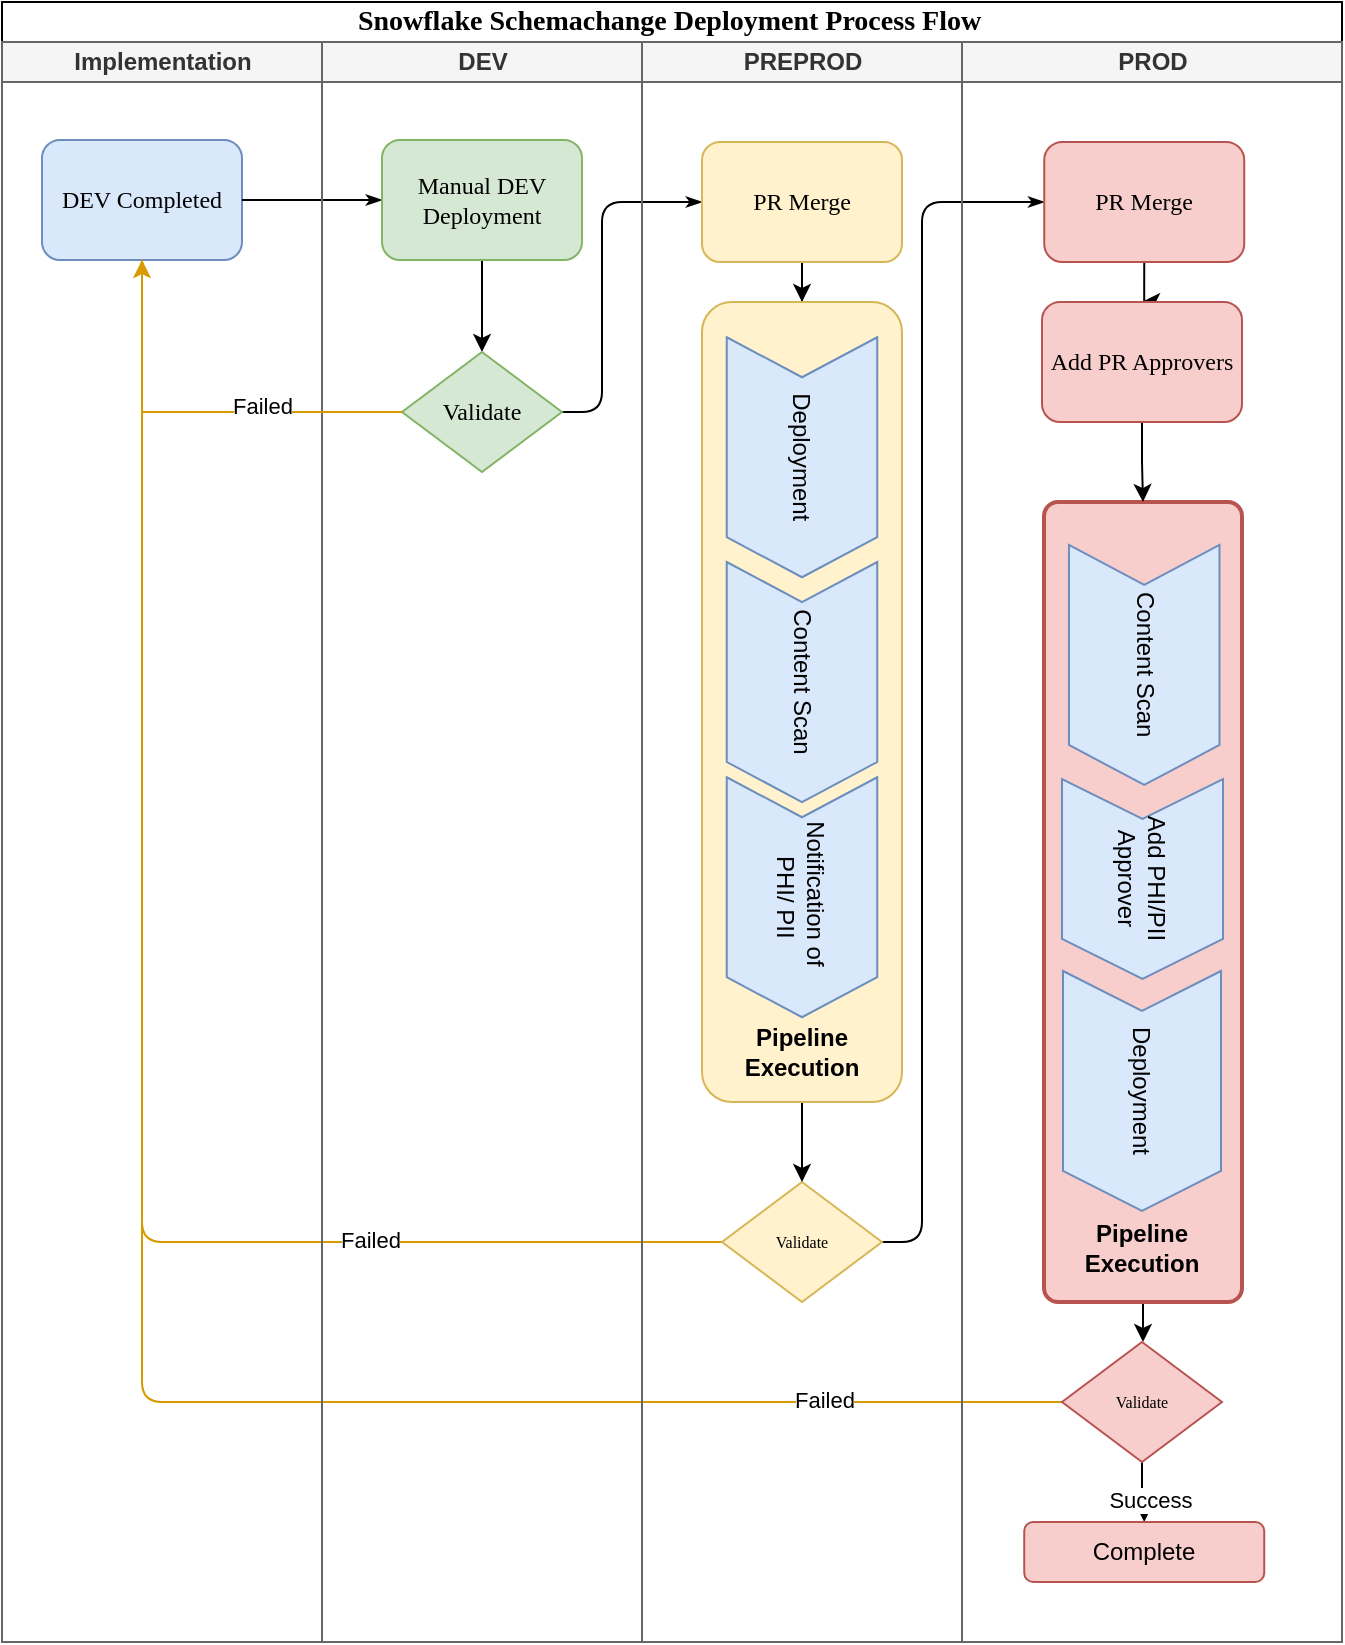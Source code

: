 <mxfile version="24.7.12">
  <diagram name="Page-1" id="74e2e168-ea6b-b213-b513-2b3c1d86103e">
    <mxGraphModel dx="678" dy="400" grid="1" gridSize="10" guides="1" tooltips="1" connect="1" arrows="1" fold="1" page="1" pageScale="1" pageWidth="1100" pageHeight="850" background="none" math="0" shadow="0">
      <root>
        <mxCell id="0" />
        <mxCell id="1" parent="0" />
        <mxCell id="77e6c97f196da883-1" value="&lt;font style=&quot;font-size: 14px;&quot;&gt;Snowflake Schemachange Deployment Process Flow&amp;nbsp;&lt;/font&gt;" style="swimlane;html=1;childLayout=stackLayout;startSize=20;rounded=0;shadow=0;labelBackgroundColor=none;strokeWidth=1;fontFamily=Verdana;fontSize=8;align=center;" parent="1" vertex="1">
          <mxGeometry x="320" y="430" width="670" height="820" as="geometry" />
        </mxCell>
        <mxCell id="77e6c97f196da883-2" value="Implementation" style="swimlane;html=1;startSize=20;fillColor=#f5f5f5;fontColor=#333333;strokeColor=#666666;" parent="77e6c97f196da883-1" vertex="1">
          <mxGeometry y="20" width="160" height="800" as="geometry" />
        </mxCell>
        <mxCell id="77e6c97f196da883-8" value="&lt;font style=&quot;font-size: 12px;&quot;&gt;DEV Completed&lt;/font&gt;" style="rounded=1;whiteSpace=wrap;html=1;shadow=0;labelBackgroundColor=none;strokeWidth=1;fontFamily=Verdana;fontSize=8;align=center;fillColor=#dae8fc;strokeColor=#6c8ebf;" parent="77e6c97f196da883-2" vertex="1">
          <mxGeometry x="20" y="49" width="100" height="60" as="geometry" />
        </mxCell>
        <mxCell id="77e6c97f196da883-26" style="edgeStyle=orthogonalEdgeStyle;rounded=1;html=1;labelBackgroundColor=none;startArrow=none;startFill=0;startSize=5;endArrow=classicThin;endFill=1;endSize=5;jettySize=auto;orthogonalLoop=1;strokeWidth=1;fontFamily=Verdana;fontSize=8" parent="77e6c97f196da883-1" source="77e6c97f196da883-8" target="77e6c97f196da883-11" edge="1">
          <mxGeometry relative="1" as="geometry" />
        </mxCell>
        <mxCell id="77e6c97f196da883-28" style="edgeStyle=orthogonalEdgeStyle;rounded=1;html=1;labelBackgroundColor=none;startArrow=none;startFill=0;startSize=5;endArrow=classicThin;endFill=1;endSize=5;jettySize=auto;orthogonalLoop=1;strokeWidth=1;fontFamily=Verdana;fontSize=8;exitX=1;exitY=0.5;exitDx=0;exitDy=0;entryX=0;entryY=0.5;entryDx=0;entryDy=0;" parent="77e6c97f196da883-1" source="xj1-G3i19I13nu__vCrl-2" target="77e6c97f196da883-12" edge="1">
          <mxGeometry relative="1" as="geometry">
            <mxPoint x="290" y="205" as="sourcePoint" />
            <Array as="points">
              <mxPoint x="300" y="205" />
              <mxPoint x="300" y="100" />
            </Array>
          </mxGeometry>
        </mxCell>
        <mxCell id="77e6c97f196da883-30" style="edgeStyle=orthogonalEdgeStyle;rounded=1;html=1;labelBackgroundColor=none;startArrow=none;startFill=0;startSize=5;endArrow=classicThin;endFill=1;endSize=5;jettySize=auto;orthogonalLoop=1;strokeWidth=1;fontFamily=Verdana;fontSize=8;entryX=0.5;entryY=1;entryDx=0;entryDy=0;fillColor=#ffe6cc;strokeColor=#d79b00;exitX=0;exitY=0.5;exitDx=0;exitDy=0;" parent="77e6c97f196da883-1" source="77e6c97f196da883-13" target="77e6c97f196da883-8" edge="1">
          <mxGeometry relative="1" as="geometry">
            <mxPoint x="240" y="235" as="targetPoint" />
            <Array as="points">
              <mxPoint x="70" y="620" />
            </Array>
          </mxGeometry>
        </mxCell>
        <mxCell id="xj1-G3i19I13nu__vCrl-8" value="Failed" style="edgeLabel;html=1;align=center;verticalAlign=middle;resizable=0;points=[];" parent="77e6c97f196da883-30" vertex="1" connectable="0">
          <mxGeometry x="-0.548" y="-1" relative="1" as="geometry">
            <mxPoint as="offset" />
          </mxGeometry>
        </mxCell>
        <mxCell id="77e6c97f196da883-31" style="edgeStyle=orthogonalEdgeStyle;rounded=1;html=1;labelBackgroundColor=none;startArrow=none;startFill=0;startSize=5;endArrow=classicThin;endFill=1;endSize=5;jettySize=auto;orthogonalLoop=1;strokeWidth=1;fontFamily=Verdana;fontSize=8;entryX=0.5;entryY=1;entryDx=0;entryDy=0;fillColor=#ffe6cc;strokeColor=#d79b00;exitX=0;exitY=0.5;exitDx=0;exitDy=0;" parent="77e6c97f196da883-1" source="xj1-G3i19I13nu__vCrl-77" target="77e6c97f196da883-8" edge="1">
          <mxGeometry relative="1" as="geometry">
            <mxPoint x="440" y="370" as="sourcePoint" />
            <mxPoint x="240" y="235" as="targetPoint" />
          </mxGeometry>
        </mxCell>
        <mxCell id="xj1-G3i19I13nu__vCrl-79" value="Failed" style="edgeLabel;html=1;align=center;verticalAlign=middle;resizable=0;points=[];" parent="77e6c97f196da883-31" vertex="1" connectable="0">
          <mxGeometry x="-0.769" y="-1" relative="1" as="geometry">
            <mxPoint as="offset" />
          </mxGeometry>
        </mxCell>
        <mxCell id="77e6c97f196da883-33" style="edgeStyle=orthogonalEdgeStyle;rounded=1;html=1;labelBackgroundColor=none;startArrow=none;startFill=0;startSize=5;endArrow=classicThin;endFill=1;endSize=5;jettySize=auto;orthogonalLoop=1;strokeWidth=1;fontFamily=Verdana;fontSize=8;entryX=0;entryY=0.5;entryDx=0;entryDy=0;exitX=1;exitY=0.5;exitDx=0;exitDy=0;" parent="77e6c97f196da883-1" source="77e6c97f196da883-13" target="77e6c97f196da883-15" edge="1">
          <mxGeometry relative="1" as="geometry">
            <Array as="points">
              <mxPoint x="460" y="620" />
              <mxPoint x="460" y="100" />
            </Array>
          </mxGeometry>
        </mxCell>
        <mxCell id="77e6c97f196da883-3" value="DEV" style="swimlane;html=1;startSize=20;fillColor=#f5f5f5;fontColor=#333333;strokeColor=#666666;" parent="77e6c97f196da883-1" vertex="1">
          <mxGeometry x="160" y="20" width="160" height="800" as="geometry" />
        </mxCell>
        <mxCell id="xj1-G3i19I13nu__vCrl-1" style="edgeStyle=orthogonalEdgeStyle;rounded=0;orthogonalLoop=1;jettySize=auto;html=1;exitX=0.5;exitY=1;exitDx=0;exitDy=0;" parent="77e6c97f196da883-3" source="77e6c97f196da883-11" edge="1">
          <mxGeometry relative="1" as="geometry">
            <mxPoint x="80" y="155" as="targetPoint" />
          </mxGeometry>
        </mxCell>
        <mxCell id="77e6c97f196da883-11" value="&lt;font style=&quot;font-size: 12px;&quot;&gt;Manual DEV Deployment&lt;/font&gt;" style="rounded=1;whiteSpace=wrap;html=1;shadow=0;labelBackgroundColor=none;strokeWidth=1;fontFamily=Verdana;fontSize=8;align=center;fillColor=#d5e8d4;strokeColor=#82b366;" parent="77e6c97f196da883-3" vertex="1">
          <mxGeometry x="30" y="49" width="100" height="60" as="geometry" />
        </mxCell>
        <mxCell id="xj1-G3i19I13nu__vCrl-2" value="&lt;font style=&quot;font-size: 12px;&quot;&gt;Validate&lt;/font&gt;" style="rhombus;whiteSpace=wrap;html=1;rounded=0;shadow=0;labelBackgroundColor=none;strokeWidth=1;fontFamily=Verdana;fontSize=8;align=center;fillColor=#d5e8d4;strokeColor=#82b366;" parent="77e6c97f196da883-3" vertex="1">
          <mxGeometry x="40" y="155" width="80" height="60" as="geometry" />
        </mxCell>
        <mxCell id="77e6c97f196da883-4" value="PREPROD" style="swimlane;html=1;startSize=20;fillColor=#f5f5f5;fontColor=#333333;strokeColor=#666666;" parent="77e6c97f196da883-1" vertex="1">
          <mxGeometry x="320" y="20" width="160" height="800" as="geometry" />
        </mxCell>
        <mxCell id="xj1-G3i19I13nu__vCrl-6" style="edgeStyle=orthogonalEdgeStyle;rounded=0;orthogonalLoop=1;jettySize=auto;html=1;" parent="77e6c97f196da883-4" source="77e6c97f196da883-12" target="xj1-G3i19I13nu__vCrl-5" edge="1">
          <mxGeometry relative="1" as="geometry" />
        </mxCell>
        <mxCell id="77e6c97f196da883-12" value="&lt;font style=&quot;font-size: 12px;&quot;&gt;PR Merge&lt;/font&gt;" style="rounded=1;whiteSpace=wrap;html=1;shadow=0;labelBackgroundColor=none;strokeWidth=1;fontFamily=Verdana;fontSize=8;align=center;fillColor=#fff2cc;strokeColor=#d6b656;" parent="77e6c97f196da883-4" vertex="1">
          <mxGeometry x="30" y="50" width="100" height="60" as="geometry" />
        </mxCell>
        <mxCell id="77e6c97f196da883-13" value="Validate" style="rhombus;whiteSpace=wrap;html=1;rounded=0;shadow=0;labelBackgroundColor=none;strokeWidth=1;fontFamily=Verdana;fontSize=8;align=center;fillColor=#fff2cc;strokeColor=#d6b656;" parent="77e6c97f196da883-4" vertex="1">
          <mxGeometry x="40" y="570" width="80" height="60" as="geometry" />
        </mxCell>
        <mxCell id="4-QMjb-365ucLHek7Qsb-2" style="edgeStyle=orthogonalEdgeStyle;rounded=0;orthogonalLoop=1;jettySize=auto;html=1;exitX=0.5;exitY=1;exitDx=0;exitDy=0;entryX=0.5;entryY=0;entryDx=0;entryDy=0;" edge="1" parent="77e6c97f196da883-4" source="xj1-G3i19I13nu__vCrl-5" target="77e6c97f196da883-13">
          <mxGeometry relative="1" as="geometry">
            <Array as="points">
              <mxPoint x="80" y="380" />
              <mxPoint x="80" y="380" />
            </Array>
          </mxGeometry>
        </mxCell>
        <mxCell id="xj1-G3i19I13nu__vCrl-5" value="" style="rounded=1;whiteSpace=wrap;html=1;shadow=0;labelBackgroundColor=none;strokeWidth=1;fontFamily=Verdana;fontSize=8;align=center;fillColor=#fff2cc;strokeColor=#d6b656;" parent="77e6c97f196da883-4" vertex="1">
          <mxGeometry x="30" y="130" width="100" height="400" as="geometry" />
        </mxCell>
        <mxCell id="4-QMjb-365ucLHek7Qsb-3" value="Deployment" style="shape=step;perimeter=stepPerimeter;fixedSize=1;points=[];whiteSpace=wrap;html=1;rotation=90;fillColor=#dae8fc;strokeColor=#6c8ebf;" vertex="1" parent="77e6c97f196da883-4">
          <mxGeometry x="20" y="170" width="120" height="75.25" as="geometry" />
        </mxCell>
        <mxCell id="4-QMjb-365ucLHek7Qsb-4" value="Content Scan" style="shape=step;perimeter=stepPerimeter;fixedSize=1;points=[];whiteSpace=wrap;html=1;rotation=90;fillColor=#dae8fc;strokeColor=#6c8ebf;" vertex="1" parent="77e6c97f196da883-4">
          <mxGeometry x="20" y="282.38" width="120" height="75.25" as="geometry" />
        </mxCell>
        <mxCell id="4-QMjb-365ucLHek7Qsb-5" value="Notification of&amp;nbsp;&lt;div&gt;PHI/ PII&lt;/div&gt;" style="shape=step;perimeter=stepPerimeter;fixedSize=1;points=[];whiteSpace=wrap;html=1;rotation=90;fillColor=#dae8fc;strokeColor=#6c8ebf;" vertex="1" parent="77e6c97f196da883-4">
          <mxGeometry x="20" y="390" width="120" height="75.25" as="geometry" />
        </mxCell>
        <mxCell id="4-QMjb-365ucLHek7Qsb-6" value="&lt;b&gt;Pipeline Execution&lt;/b&gt;" style="text;html=1;align=center;verticalAlign=middle;whiteSpace=wrap;rounded=0;" vertex="1" parent="77e6c97f196da883-4">
          <mxGeometry x="50" y="490" width="60" height="30" as="geometry" />
        </mxCell>
        <mxCell id="77e6c97f196da883-5" value="PROD" style="swimlane;html=1;startSize=20;fillColor=#f5f5f5;fontColor=#333333;strokeColor=#666666;" parent="77e6c97f196da883-1" vertex="1">
          <mxGeometry x="480" y="20" width="190" height="800" as="geometry" />
        </mxCell>
        <mxCell id="xj1-G3i19I13nu__vCrl-87" style="edgeStyle=orthogonalEdgeStyle;rounded=0;orthogonalLoop=1;jettySize=auto;html=1;exitX=0.5;exitY=1;exitDx=0;exitDy=0;" parent="77e6c97f196da883-5" source="77e6c97f196da883-15" target="xj1-G3i19I13nu__vCrl-86" edge="1">
          <mxGeometry relative="1" as="geometry" />
        </mxCell>
        <mxCell id="77e6c97f196da883-15" value="&lt;font style=&quot;font-size: 12px;&quot;&gt;PR Merge&lt;/font&gt;" style="rounded=1;whiteSpace=wrap;html=1;shadow=0;labelBackgroundColor=none;strokeWidth=1;fontFamily=Verdana;fontSize=8;align=center;fillColor=#f8cecc;strokeColor=#b85450;" parent="77e6c97f196da883-5" vertex="1">
          <mxGeometry x="41.12" y="50" width="100" height="60" as="geometry" />
        </mxCell>
        <mxCell id="xj1-G3i19I13nu__vCrl-78" style="edgeStyle=orthogonalEdgeStyle;rounded=0;orthogonalLoop=1;jettySize=auto;html=1;" parent="77e6c97f196da883-5" source="xj1-G3i19I13nu__vCrl-75" target="xj1-G3i19I13nu__vCrl-77" edge="1">
          <mxGeometry relative="1" as="geometry" />
        </mxCell>
        <mxCell id="xj1-G3i19I13nu__vCrl-75" value="" style="rounded=1;whiteSpace=wrap;html=1;absoluteArcSize=1;arcSize=14;strokeWidth=2;fillColor=#f8cecc;strokeColor=#b85450;" parent="77e6c97f196da883-5" vertex="1">
          <mxGeometry x="41" y="230" width="99" height="400" as="geometry" />
        </mxCell>
        <mxCell id="xj1-G3i19I13nu__vCrl-73" value="Add PHI/PII Approver" style="shape=step;perimeter=stepPerimeter;fixedSize=1;points=[];whiteSpace=wrap;html=1;rotation=90;fillColor=#dae8fc;strokeColor=#6c8ebf;" parent="77e6c97f196da883-5" vertex="1">
          <mxGeometry x="40.25" y="378.25" width="100" height="80.5" as="geometry" />
        </mxCell>
        <mxCell id="xj1-G3i19I13nu__vCrl-71" value="Content Scan" style="shape=step;perimeter=stepPerimeter;fixedSize=1;points=[];whiteSpace=wrap;html=1;rotation=90;fillColor=#dae8fc;strokeColor=#6c8ebf;" parent="77e6c97f196da883-5" vertex="1">
          <mxGeometry x="31.12" y="273.87" width="120" height="75.25" as="geometry" />
        </mxCell>
        <mxCell id="xj1-G3i19I13nu__vCrl-74" value="Deployment" style="shape=step;perimeter=stepPerimeter;fixedSize=1;points=[];whiteSpace=wrap;html=1;rotation=90;fillColor=#dae8fc;strokeColor=#6c8ebf;" parent="77e6c97f196da883-5" vertex="1">
          <mxGeometry x="30" y="485" width="120" height="79" as="geometry" />
        </mxCell>
        <mxCell id="xj1-G3i19I13nu__vCrl-76" value="&lt;b&gt;Pipeline Execution&lt;/b&gt;" style="text;html=1;align=center;verticalAlign=middle;whiteSpace=wrap;rounded=0;" parent="77e6c97f196da883-5" vertex="1">
          <mxGeometry x="60" y="588" width="60" height="30" as="geometry" />
        </mxCell>
        <mxCell id="xj1-G3i19I13nu__vCrl-84" style="edgeStyle=orthogonalEdgeStyle;rounded=0;orthogonalLoop=1;jettySize=auto;html=1;exitX=0.5;exitY=1;exitDx=0;exitDy=0;" parent="77e6c97f196da883-5" source="xj1-G3i19I13nu__vCrl-77" target="xj1-G3i19I13nu__vCrl-80" edge="1">
          <mxGeometry relative="1" as="geometry" />
        </mxCell>
        <mxCell id="xj1-G3i19I13nu__vCrl-85" value="Success" style="edgeLabel;html=1;align=center;verticalAlign=middle;resizable=0;points=[];" parent="xj1-G3i19I13nu__vCrl-84" vertex="1" connectable="0">
          <mxGeometry x="0.193" y="4" relative="1" as="geometry">
            <mxPoint as="offset" />
          </mxGeometry>
        </mxCell>
        <mxCell id="xj1-G3i19I13nu__vCrl-77" value="Validate" style="rhombus;whiteSpace=wrap;html=1;rounded=0;shadow=0;labelBackgroundColor=none;strokeWidth=1;fontFamily=Verdana;fontSize=8;align=center;fillColor=#f8cecc;strokeColor=#b85450;" parent="77e6c97f196da883-5" vertex="1">
          <mxGeometry x="50" y="650" width="80" height="60" as="geometry" />
        </mxCell>
        <mxCell id="xj1-G3i19I13nu__vCrl-80" value="Complete" style="rounded=1;whiteSpace=wrap;html=1;fillColor=#f8cecc;strokeColor=#b85450;" parent="77e6c97f196da883-5" vertex="1">
          <mxGeometry x="31.12" y="740" width="120" height="30" as="geometry" />
        </mxCell>
        <mxCell id="xj1-G3i19I13nu__vCrl-88" style="edgeStyle=orthogonalEdgeStyle;rounded=0;orthogonalLoop=1;jettySize=auto;html=1;exitX=0.5;exitY=1;exitDx=0;exitDy=0;entryX=0.5;entryY=0;entryDx=0;entryDy=0;" parent="77e6c97f196da883-5" source="xj1-G3i19I13nu__vCrl-86" target="xj1-G3i19I13nu__vCrl-75" edge="1">
          <mxGeometry relative="1" as="geometry" />
        </mxCell>
        <mxCell id="xj1-G3i19I13nu__vCrl-86" value="&lt;font style=&quot;font-size: 12px;&quot;&gt;Add PR Approvers&lt;/font&gt;" style="rounded=1;whiteSpace=wrap;html=1;shadow=0;labelBackgroundColor=none;strokeWidth=1;fontFamily=Verdana;fontSize=8;align=center;fillColor=#f8cecc;strokeColor=#b85450;" parent="77e6c97f196da883-5" vertex="1">
          <mxGeometry x="40" y="130" width="100" height="60" as="geometry" />
        </mxCell>
        <mxCell id="xj1-G3i19I13nu__vCrl-3" style="edgeStyle=orthogonalEdgeStyle;rounded=0;orthogonalLoop=1;jettySize=auto;html=1;fillColor=#ffe6cc;strokeColor=#d79b00;" parent="77e6c97f196da883-1" source="xj1-G3i19I13nu__vCrl-2" target="77e6c97f196da883-8" edge="1">
          <mxGeometry relative="1" as="geometry" />
        </mxCell>
        <mxCell id="xj1-G3i19I13nu__vCrl-9" value="Failed" style="edgeLabel;html=1;align=center;verticalAlign=middle;resizable=0;points=[];" parent="xj1-G3i19I13nu__vCrl-3" vertex="1" connectable="0">
          <mxGeometry x="-0.317" y="-3" relative="1" as="geometry">
            <mxPoint as="offset" />
          </mxGeometry>
        </mxCell>
      </root>
    </mxGraphModel>
  </diagram>
</mxfile>
